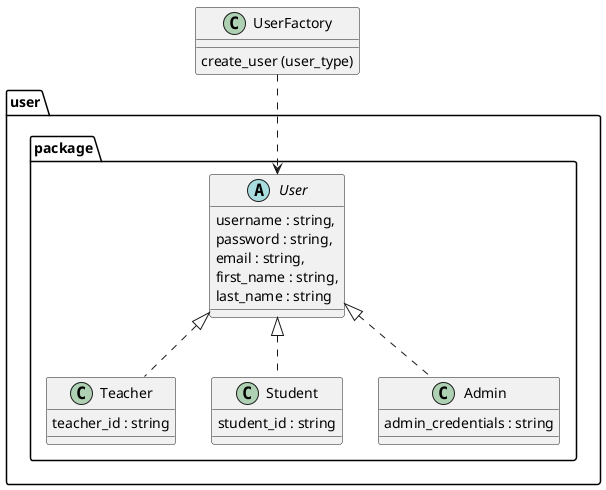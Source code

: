 @startuml
package user.package {
  abstract class User {
    username : string,
    password : string,
    email : string,
    first_name : string,
    last_name : string
  }

  class Teacher {
    teacher_id : string
  }

  class Student {
    student_id : string
  }

  class Admin {
    admin_credentials : string
  }

  class Teacher implements User
  class Student implements User
  class Admin implements User
}

class UserFactory {
  create_user (user_type)
}

UserFactory ..> User

@enduml
